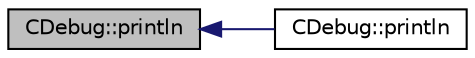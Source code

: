 digraph "CDebug::println"
{
  edge [fontname="Helvetica",fontsize="10",labelfontname="Helvetica",labelfontsize="10"];
  node [fontname="Helvetica",fontsize="10",shape=record];
  rankdir="LR";
  Node1 [label="CDebug::println",height=0.2,width=0.4,color="black", fillcolor="grey75", style="filled" fontcolor="black"];
  Node1 -> Node2 [dir="back",color="midnightblue",fontsize="10",style="solid",fontname="Helvetica"];
  Node2 [label="CDebug::println",height=0.2,width=0.4,color="black", fillcolor="white", style="filled",URL="$d4/d37/class_c_debug.html#ae83e3ecc41e21c19d2cfbea15459a7c9"];
}
